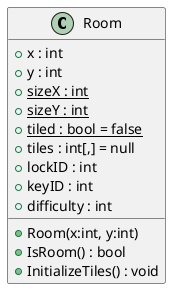 @startuml
class Room {
    + x : int
    + y : int
    + {static} sizeX : int
    + {static} sizeY : int
    + {static} tiled : bool = false
    + tiles : int[,] = null
    + lockID : int
    + keyID : int
    + difficulty : int
    + Room(x:int, y:int)
    + IsRoom() : bool
    + InitializeTiles() : void
}
@enduml
